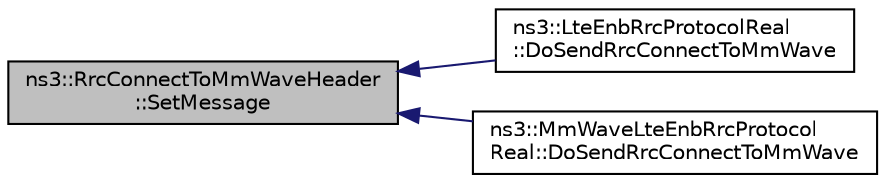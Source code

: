 digraph "ns3::RrcConnectToMmWaveHeader::SetMessage"
{
  edge [fontname="Helvetica",fontsize="10",labelfontname="Helvetica",labelfontsize="10"];
  node [fontname="Helvetica",fontsize="10",shape=record];
  rankdir="LR";
  Node1 [label="ns3::RrcConnectToMmWaveHeader\l::SetMessage",height=0.2,width=0.4,color="black", fillcolor="grey75", style="filled", fontcolor="black"];
  Node1 -> Node2 [dir="back",color="midnightblue",fontsize="10",style="solid"];
  Node2 [label="ns3::LteEnbRrcProtocolReal\l::DoSendRrcConnectToMmWave",height=0.2,width=0.4,color="black", fillcolor="white", style="filled",URL="$d0/d88/classns3_1_1LteEnbRrcProtocolReal.html#afe99e811701369ea6d6c6214e2329048"];
  Node1 -> Node3 [dir="back",color="midnightblue",fontsize="10",style="solid"];
  Node3 [label="ns3::MmWaveLteEnbRrcProtocol\lReal::DoSendRrcConnectToMmWave",height=0.2,width=0.4,color="black", fillcolor="white", style="filled",URL="$dd/dda/classns3_1_1MmWaveLteEnbRrcProtocolReal.html#a9a7f93636f0cce7e40b293445a4f8335"];
}
